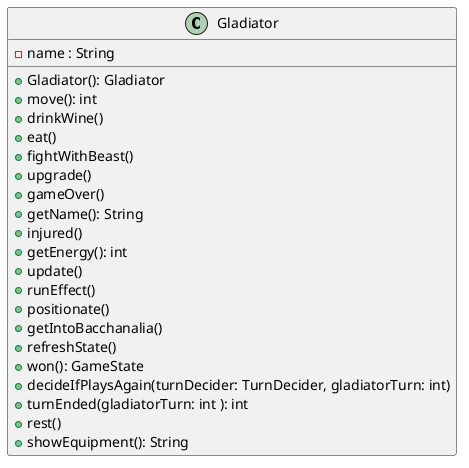 @startuml
class Gladiator {
    -name : String
    +Gladiator(): Gladiator
    +move(): int
    +drinkWine()
    +eat()
    +fightWithBeast()
    +upgrade()
    +gameOver()
    +getName(): String
    +injured()
    +getEnergy(): int
    +update()
    +runEffect()
    +positionate()
    +getIntoBacchanalia()
    +refreshState()
    +won(): GameState
    +decideIfPlaysAgain(turnDecider: TurnDecider, gladiatorTurn: int)
    +turnEnded(gladiatorTurn: int ): int
    +rest()
    +showEquipment(): String
}
@enduml